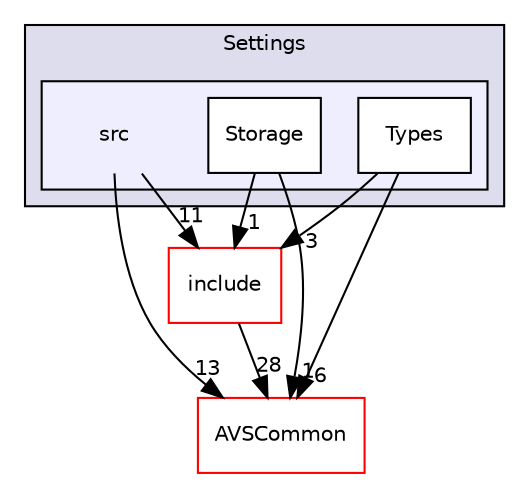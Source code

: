 digraph "/home/ANT.AMAZON.COM/womw/workplace/1.19_release/doxy/avs-device-sdk/Settings/src" {
  compound=true
  node [ fontsize="10", fontname="Helvetica"];
  edge [ labelfontsize="10", labelfontname="Helvetica"];
  subgraph clusterdir_8ae0dd75af039a94f4269584fb8eef13 {
    graph [ bgcolor="#ddddee", pencolor="black", label="Settings" fontname="Helvetica", fontsize="10", URL="dir_8ae0dd75af039a94f4269584fb8eef13.html"]
  subgraph clusterdir_c49c26511ee82c0add2fa791a3e96bc7 {
    graph [ bgcolor="#eeeeff", pencolor="black", label="" URL="dir_c49c26511ee82c0add2fa791a3e96bc7.html"];
    dir_c49c26511ee82c0add2fa791a3e96bc7 [shape=plaintext label="src"];
    dir_c9f8835348d6352390caeb3178a329af [shape=box label="Storage" color="black" fillcolor="white" style="filled" URL="dir_c9f8835348d6352390caeb3178a329af.html"];
    dir_6575bff52023de719e0b4139eb160325 [shape=box label="Types" color="black" fillcolor="white" style="filled" URL="dir_6575bff52023de719e0b4139eb160325.html"];
  }
  }
  dir_13e65effb2bde530b17b3d5eefcd0266 [shape=box label="AVSCommon" fillcolor="white" style="filled" color="red" URL="dir_13e65effb2bde530b17b3d5eefcd0266.html"];
  dir_432cbbb5245314b613ff1e5a0d6316fd [shape=box label="include" fillcolor="white" style="filled" color="red" URL="dir_432cbbb5245314b613ff1e5a0d6316fd.html"];
  dir_c49c26511ee82c0add2fa791a3e96bc7->dir_13e65effb2bde530b17b3d5eefcd0266 [headlabel="13", labeldistance=1.5 headhref="dir_000380_000017.html"];
  dir_c49c26511ee82c0add2fa791a3e96bc7->dir_432cbbb5245314b613ff1e5a0d6316fd [headlabel="11", labeldistance=1.5 headhref="dir_000380_000376.html"];
  dir_432cbbb5245314b613ff1e5a0d6316fd->dir_13e65effb2bde530b17b3d5eefcd0266 [headlabel="28", labeldistance=1.5 headhref="dir_000376_000017.html"];
  dir_c9f8835348d6352390caeb3178a329af->dir_13e65effb2bde530b17b3d5eefcd0266 [headlabel="1", labeldistance=1.5 headhref="dir_000381_000017.html"];
  dir_c9f8835348d6352390caeb3178a329af->dir_432cbbb5245314b613ff1e5a0d6316fd [headlabel="1", labeldistance=1.5 headhref="dir_000381_000376.html"];
  dir_6575bff52023de719e0b4139eb160325->dir_13e65effb2bde530b17b3d5eefcd0266 [headlabel="6", labeldistance=1.5 headhref="dir_000382_000017.html"];
  dir_6575bff52023de719e0b4139eb160325->dir_432cbbb5245314b613ff1e5a0d6316fd [headlabel="3", labeldistance=1.5 headhref="dir_000382_000376.html"];
}

